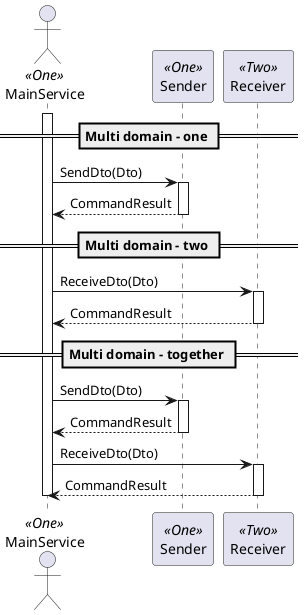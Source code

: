 @startuml 2 domains with DTOs.

== Multi domain - one ==

actor "MainService" as MainService <<One>>
participant "Sender" as Sender <<One>>

activate MainService
MainService -> Sender ++: SendDto(Dto)
Sender --> MainService --: CommandResult

== Multi domain - two ==

actor "MainService" as MainService <<Two>>
participant "Receiver" as Receiver <<Two>>

MainService -> Receiver ++: ReceiveDto(Dto)
Receiver --> MainService --: CommandResult

== Multi domain - together ==

actor "MainService" as MainService <<One>>
participant "Sender" as Sender <<One>>
participant "Receiver" as Receiver <<Two>>

MainService -> Sender ++: SendDto(Dto)
Sender --> MainService --: CommandResult
MainService -> Receiver ++: ReceiveDto(Dto)
Receiver --> MainService --: CommandResult

deactivate MainService

@enduml
